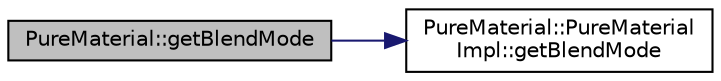 digraph "PureMaterial::getBlendMode"
{
 // LATEX_PDF_SIZE
  edge [fontname="Helvetica",fontsize="10",labelfontname="Helvetica",labelfontsize="10"];
  node [fontname="Helvetica",fontsize="10",shape=record];
  rankdir="LR";
  Node1 [label="PureMaterial::getBlendMode",height=0.2,width=0.4,color="black", fillcolor="grey75", style="filled", fontcolor="black",tooltip="Gets the blend mode on the specified level."];
  Node1 -> Node2 [color="midnightblue",fontsize="10",style="solid",fontname="Helvetica"];
  Node2 [label="PureMaterial::PureMaterial\lImpl::getBlendMode",height=0.2,width=0.4,color="black", fillcolor="white", style="filled",URL="$class_pure_material_1_1_pure_material_impl.html#ab3b46a52b1a9be905bdb37d3159aca88",tooltip=" "];
}
